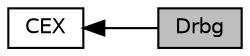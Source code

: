 digraph "Drbg"
{
  edge [fontname="Helvetica",fontsize="10",labelfontname="Helvetica",labelfontsize="10"];
  node [fontname="Helvetica",fontsize="10",shape=box];
  rankdir=LR;
  Node2 [label="CEX",height=0.2,width=0.4,color="black", fillcolor="white", style="filled",URL="$group___c_e_x.html",tooltip="Root Namespace."];
  Node1 [label="Drbg",height=0.2,width=0.4,color="black", fillcolor="grey75", style="filled", fontcolor="black",tooltip="Deterministic Random Byte Generators."];
  Node2->Node1 [shape=plaintext, dir="back", style="solid"];
}
